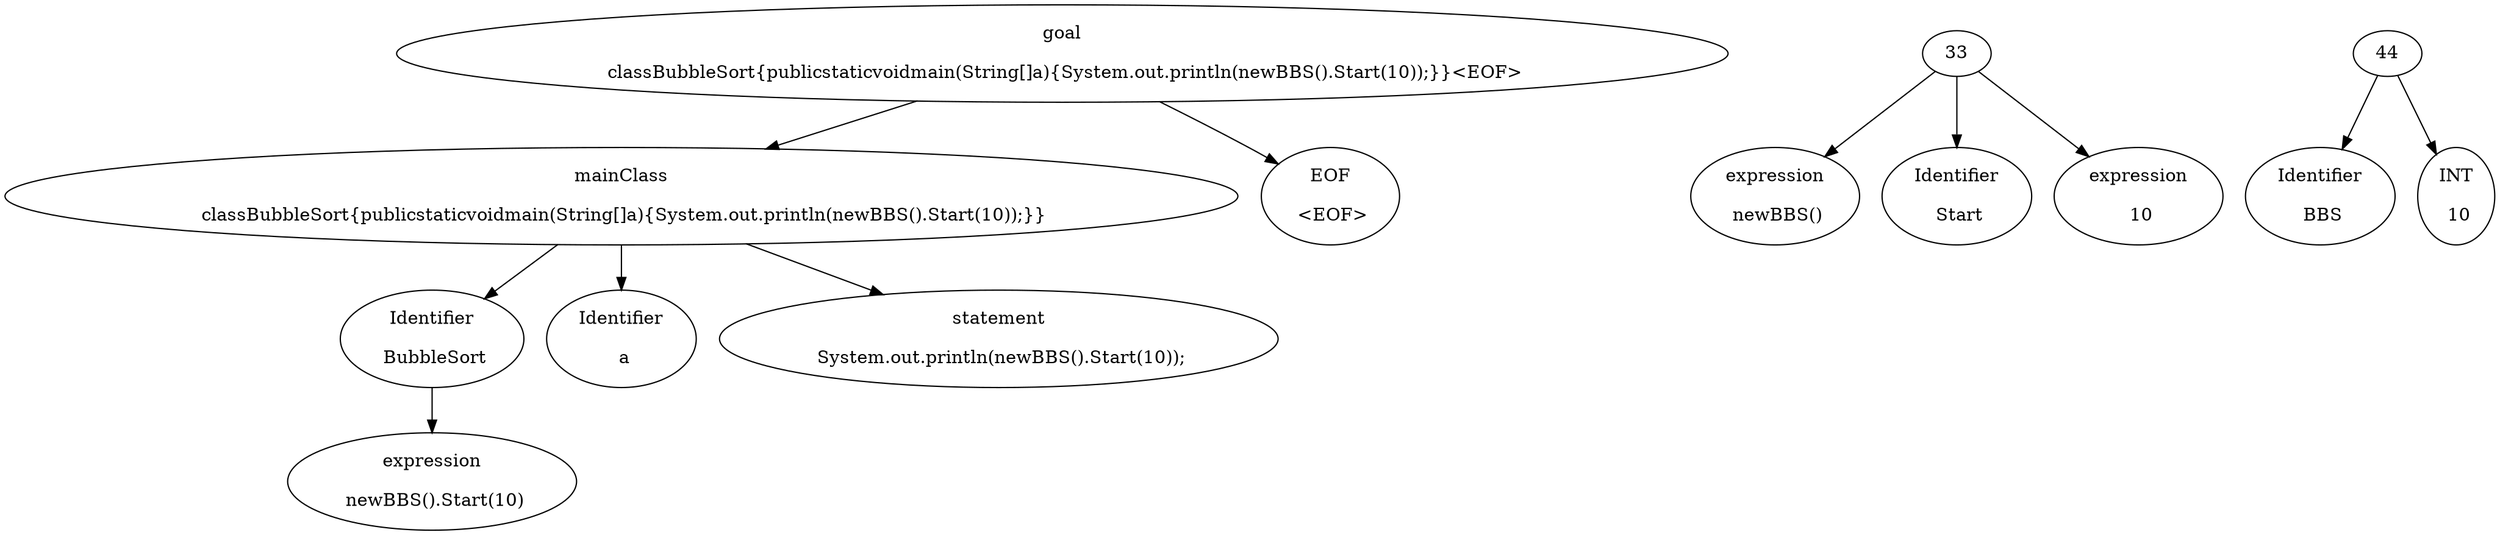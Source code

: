 digraph AST{
00[label="goal
\n classBubbleSort{publicstaticvoidmain(String[]a){System.out.println(newBBS().Start(10));}}<EOF>
"]
11[label="mainClass
\n classBubbleSort{publicstaticvoidmain(String[]a){System.out.println(newBBS().Start(10));}}
"]
22[label="Identifier
\n BubbleSort
"]
23[label="Identifier
\n a
"]
24[label="statement
\n System.out.println(newBBS().Start(10));
"]
35[label="expression
\n newBBS().Start(10)
"]
46[label="expression
\n newBBS()
"]
57[label="Identifier
\n BBS
"]
48[label="Identifier
\n Start
"]
49[label="expression
\n 10
"]
510[label="INT
\n 10
"]
111[label="EOF
\n <EOF>
"]
00->11
11->22
11->23
11->24
22->35
33->46
44->57
33->48
33->49
44->510
00->111
}
